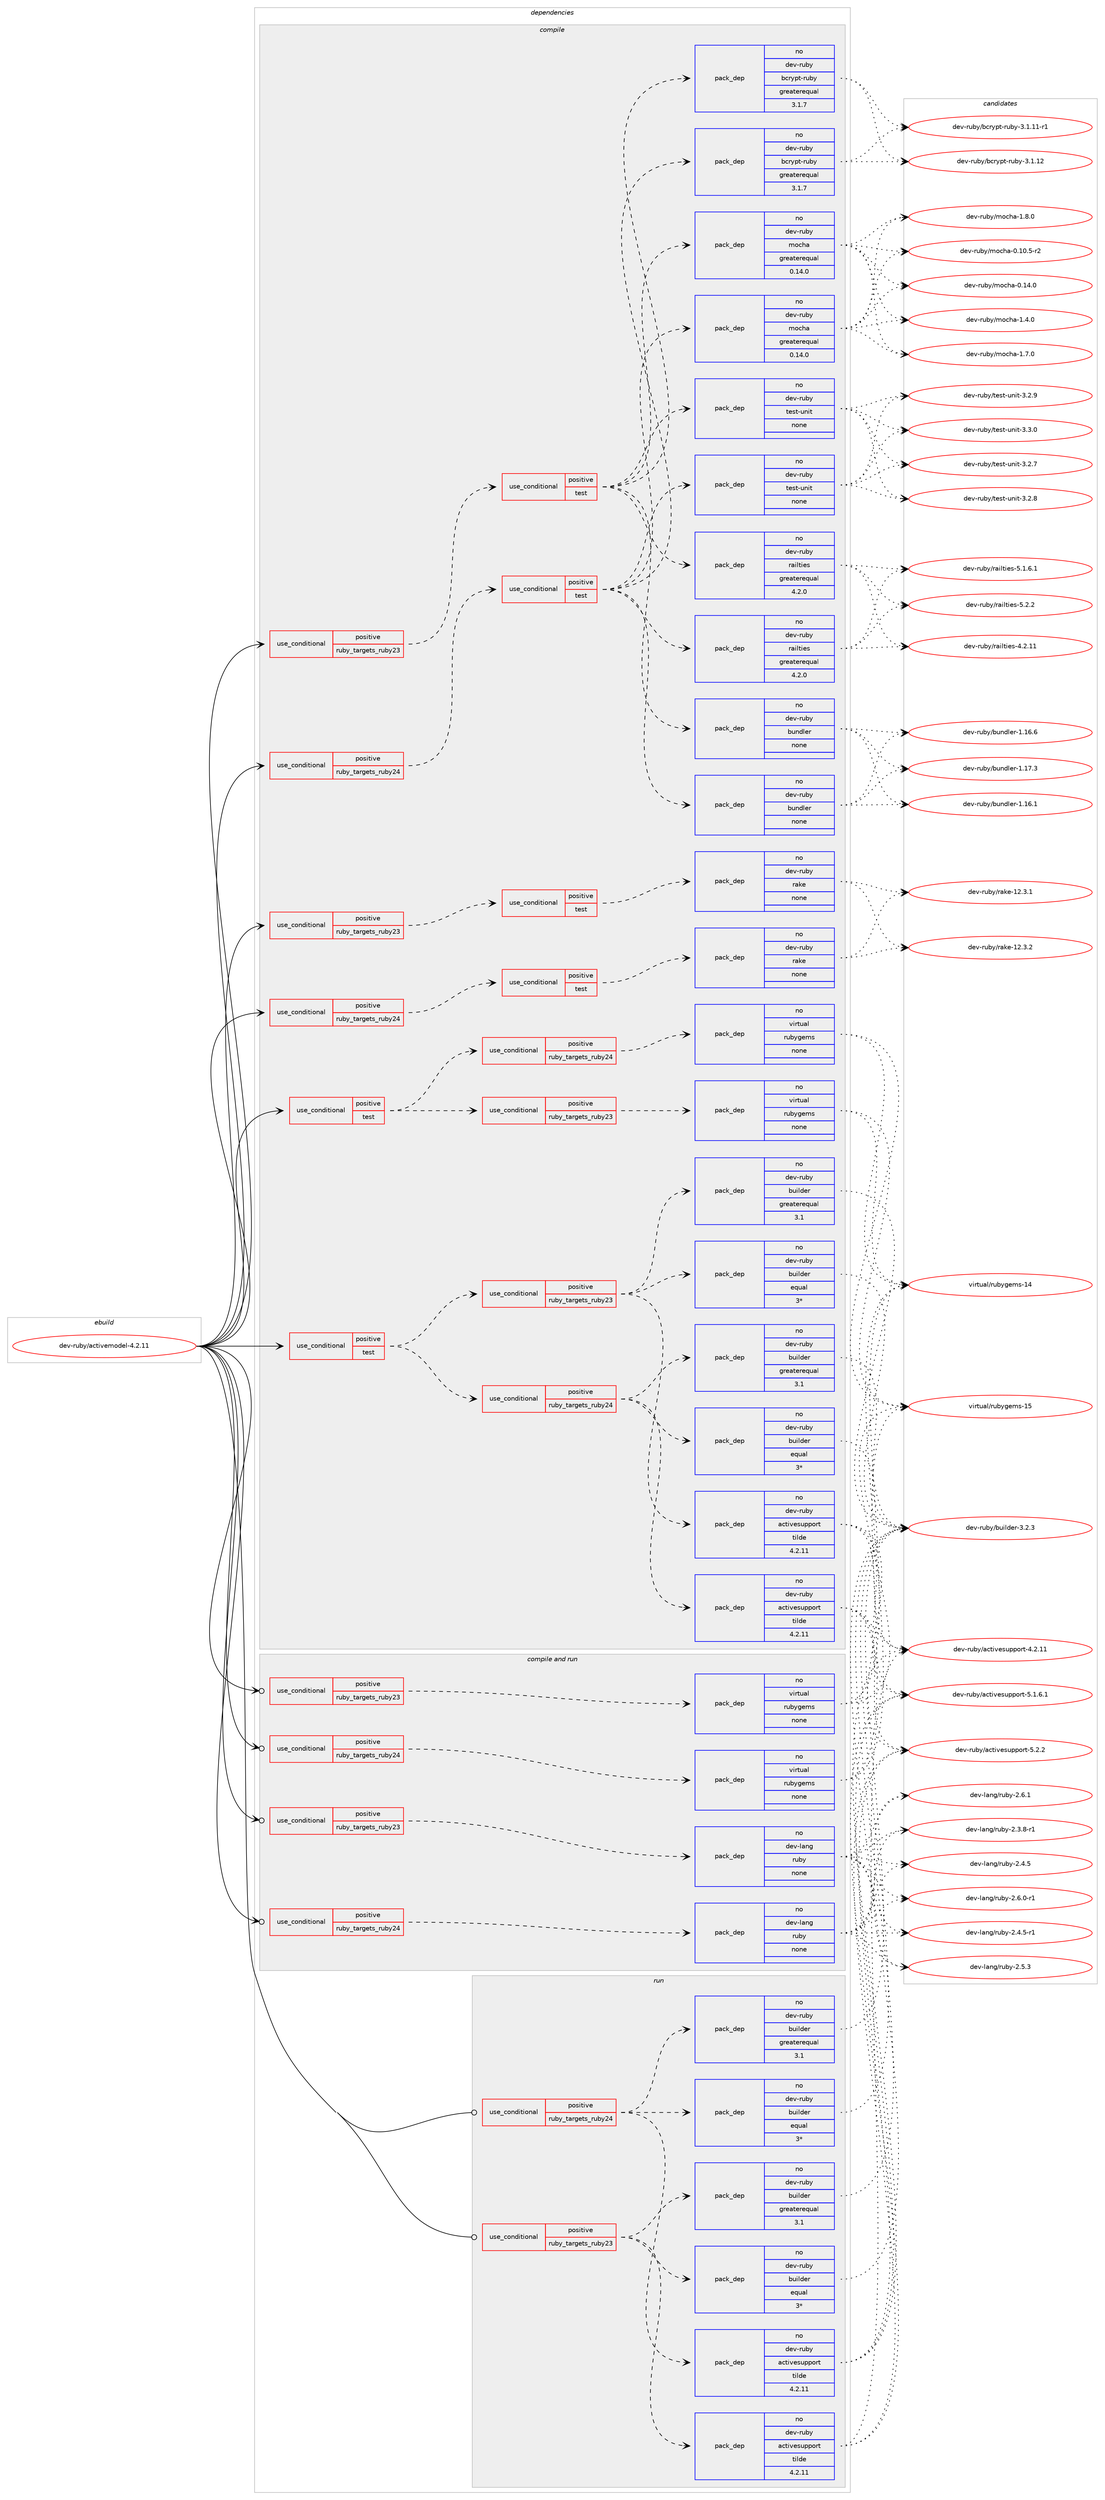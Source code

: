 digraph prolog {

# *************
# Graph options
# *************

newrank=true;
concentrate=true;
compound=true;
graph [rankdir=LR,fontname=Helvetica,fontsize=10,ranksep=1.5];#, ranksep=2.5, nodesep=0.2];
edge  [arrowhead=vee];
node  [fontname=Helvetica,fontsize=10];

# **********
# The ebuild
# **********

subgraph cluster_leftcol {
color=gray;
rank=same;
label=<<i>ebuild</i>>;
id [label="dev-ruby/activemodel-4.2.11", color=red, width=4, href="../dev-ruby/activemodel-4.2.11.svg"];
}

# ****************
# The dependencies
# ****************

subgraph cluster_midcol {
color=gray;
label=<<i>dependencies</i>>;
subgraph cluster_compile {
fillcolor="#eeeeee";
style=filled;
label=<<i>compile</i>>;
subgraph cond392451 {
dependency1479015 [label=<<TABLE BORDER="0" CELLBORDER="1" CELLSPACING="0" CELLPADDING="4"><TR><TD ROWSPAN="3" CELLPADDING="10">use_conditional</TD></TR><TR><TD>positive</TD></TR><TR><TD>ruby_targets_ruby23</TD></TR></TABLE>>, shape=none, color=red];
subgraph cond392452 {
dependency1479016 [label=<<TABLE BORDER="0" CELLBORDER="1" CELLSPACING="0" CELLPADDING="4"><TR><TD ROWSPAN="3" CELLPADDING="10">use_conditional</TD></TR><TR><TD>positive</TD></TR><TR><TD>test</TD></TR></TABLE>>, shape=none, color=red];
subgraph pack1063158 {
dependency1479017 [label=<<TABLE BORDER="0" CELLBORDER="1" CELLSPACING="0" CELLPADDING="4" WIDTH="220"><TR><TD ROWSPAN="6" CELLPADDING="30">pack_dep</TD></TR><TR><TD WIDTH="110">no</TD></TR><TR><TD>dev-ruby</TD></TR><TR><TD>bundler</TD></TR><TR><TD>none</TD></TR><TR><TD></TD></TR></TABLE>>, shape=none, color=blue];
}
dependency1479016:e -> dependency1479017:w [weight=20,style="dashed",arrowhead="vee"];
subgraph pack1063159 {
dependency1479018 [label=<<TABLE BORDER="0" CELLBORDER="1" CELLSPACING="0" CELLPADDING="4" WIDTH="220"><TR><TD ROWSPAN="6" CELLPADDING="30">pack_dep</TD></TR><TR><TD WIDTH="110">no</TD></TR><TR><TD>dev-ruby</TD></TR><TR><TD>railties</TD></TR><TR><TD>greaterequal</TD></TR><TR><TD>4.2.0</TD></TR></TABLE>>, shape=none, color=blue];
}
dependency1479016:e -> dependency1479018:w [weight=20,style="dashed",arrowhead="vee"];
subgraph pack1063160 {
dependency1479019 [label=<<TABLE BORDER="0" CELLBORDER="1" CELLSPACING="0" CELLPADDING="4" WIDTH="220"><TR><TD ROWSPAN="6" CELLPADDING="30">pack_dep</TD></TR><TR><TD WIDTH="110">no</TD></TR><TR><TD>dev-ruby</TD></TR><TR><TD>test-unit</TD></TR><TR><TD>none</TD></TR><TR><TD></TD></TR></TABLE>>, shape=none, color=blue];
}
dependency1479016:e -> dependency1479019:w [weight=20,style="dashed",arrowhead="vee"];
subgraph pack1063161 {
dependency1479020 [label=<<TABLE BORDER="0" CELLBORDER="1" CELLSPACING="0" CELLPADDING="4" WIDTH="220"><TR><TD ROWSPAN="6" CELLPADDING="30">pack_dep</TD></TR><TR><TD WIDTH="110">no</TD></TR><TR><TD>dev-ruby</TD></TR><TR><TD>mocha</TD></TR><TR><TD>greaterequal</TD></TR><TR><TD>0.14.0</TD></TR></TABLE>>, shape=none, color=blue];
}
dependency1479016:e -> dependency1479020:w [weight=20,style="dashed",arrowhead="vee"];
subgraph pack1063162 {
dependency1479021 [label=<<TABLE BORDER="0" CELLBORDER="1" CELLSPACING="0" CELLPADDING="4" WIDTH="220"><TR><TD ROWSPAN="6" CELLPADDING="30">pack_dep</TD></TR><TR><TD WIDTH="110">no</TD></TR><TR><TD>dev-ruby</TD></TR><TR><TD>bcrypt-ruby</TD></TR><TR><TD>greaterequal</TD></TR><TR><TD>3.1.7</TD></TR></TABLE>>, shape=none, color=blue];
}
dependency1479016:e -> dependency1479021:w [weight=20,style="dashed",arrowhead="vee"];
}
dependency1479015:e -> dependency1479016:w [weight=20,style="dashed",arrowhead="vee"];
}
id:e -> dependency1479015:w [weight=20,style="solid",arrowhead="vee"];
subgraph cond392453 {
dependency1479022 [label=<<TABLE BORDER="0" CELLBORDER="1" CELLSPACING="0" CELLPADDING="4"><TR><TD ROWSPAN="3" CELLPADDING="10">use_conditional</TD></TR><TR><TD>positive</TD></TR><TR><TD>ruby_targets_ruby23</TD></TR></TABLE>>, shape=none, color=red];
subgraph cond392454 {
dependency1479023 [label=<<TABLE BORDER="0" CELLBORDER="1" CELLSPACING="0" CELLPADDING="4"><TR><TD ROWSPAN="3" CELLPADDING="10">use_conditional</TD></TR><TR><TD>positive</TD></TR><TR><TD>test</TD></TR></TABLE>>, shape=none, color=red];
subgraph pack1063163 {
dependency1479024 [label=<<TABLE BORDER="0" CELLBORDER="1" CELLSPACING="0" CELLPADDING="4" WIDTH="220"><TR><TD ROWSPAN="6" CELLPADDING="30">pack_dep</TD></TR><TR><TD WIDTH="110">no</TD></TR><TR><TD>dev-ruby</TD></TR><TR><TD>rake</TD></TR><TR><TD>none</TD></TR><TR><TD></TD></TR></TABLE>>, shape=none, color=blue];
}
dependency1479023:e -> dependency1479024:w [weight=20,style="dashed",arrowhead="vee"];
}
dependency1479022:e -> dependency1479023:w [weight=20,style="dashed",arrowhead="vee"];
}
id:e -> dependency1479022:w [weight=20,style="solid",arrowhead="vee"];
subgraph cond392455 {
dependency1479025 [label=<<TABLE BORDER="0" CELLBORDER="1" CELLSPACING="0" CELLPADDING="4"><TR><TD ROWSPAN="3" CELLPADDING="10">use_conditional</TD></TR><TR><TD>positive</TD></TR><TR><TD>ruby_targets_ruby24</TD></TR></TABLE>>, shape=none, color=red];
subgraph cond392456 {
dependency1479026 [label=<<TABLE BORDER="0" CELLBORDER="1" CELLSPACING="0" CELLPADDING="4"><TR><TD ROWSPAN="3" CELLPADDING="10">use_conditional</TD></TR><TR><TD>positive</TD></TR><TR><TD>test</TD></TR></TABLE>>, shape=none, color=red];
subgraph pack1063164 {
dependency1479027 [label=<<TABLE BORDER="0" CELLBORDER="1" CELLSPACING="0" CELLPADDING="4" WIDTH="220"><TR><TD ROWSPAN="6" CELLPADDING="30">pack_dep</TD></TR><TR><TD WIDTH="110">no</TD></TR><TR><TD>dev-ruby</TD></TR><TR><TD>bundler</TD></TR><TR><TD>none</TD></TR><TR><TD></TD></TR></TABLE>>, shape=none, color=blue];
}
dependency1479026:e -> dependency1479027:w [weight=20,style="dashed",arrowhead="vee"];
subgraph pack1063165 {
dependency1479028 [label=<<TABLE BORDER="0" CELLBORDER="1" CELLSPACING="0" CELLPADDING="4" WIDTH="220"><TR><TD ROWSPAN="6" CELLPADDING="30">pack_dep</TD></TR><TR><TD WIDTH="110">no</TD></TR><TR><TD>dev-ruby</TD></TR><TR><TD>railties</TD></TR><TR><TD>greaterequal</TD></TR><TR><TD>4.2.0</TD></TR></TABLE>>, shape=none, color=blue];
}
dependency1479026:e -> dependency1479028:w [weight=20,style="dashed",arrowhead="vee"];
subgraph pack1063166 {
dependency1479029 [label=<<TABLE BORDER="0" CELLBORDER="1" CELLSPACING="0" CELLPADDING="4" WIDTH="220"><TR><TD ROWSPAN="6" CELLPADDING="30">pack_dep</TD></TR><TR><TD WIDTH="110">no</TD></TR><TR><TD>dev-ruby</TD></TR><TR><TD>test-unit</TD></TR><TR><TD>none</TD></TR><TR><TD></TD></TR></TABLE>>, shape=none, color=blue];
}
dependency1479026:e -> dependency1479029:w [weight=20,style="dashed",arrowhead="vee"];
subgraph pack1063167 {
dependency1479030 [label=<<TABLE BORDER="0" CELLBORDER="1" CELLSPACING="0" CELLPADDING="4" WIDTH="220"><TR><TD ROWSPAN="6" CELLPADDING="30">pack_dep</TD></TR><TR><TD WIDTH="110">no</TD></TR><TR><TD>dev-ruby</TD></TR><TR><TD>mocha</TD></TR><TR><TD>greaterequal</TD></TR><TR><TD>0.14.0</TD></TR></TABLE>>, shape=none, color=blue];
}
dependency1479026:e -> dependency1479030:w [weight=20,style="dashed",arrowhead="vee"];
subgraph pack1063168 {
dependency1479031 [label=<<TABLE BORDER="0" CELLBORDER="1" CELLSPACING="0" CELLPADDING="4" WIDTH="220"><TR><TD ROWSPAN="6" CELLPADDING="30">pack_dep</TD></TR><TR><TD WIDTH="110">no</TD></TR><TR><TD>dev-ruby</TD></TR><TR><TD>bcrypt-ruby</TD></TR><TR><TD>greaterequal</TD></TR><TR><TD>3.1.7</TD></TR></TABLE>>, shape=none, color=blue];
}
dependency1479026:e -> dependency1479031:w [weight=20,style="dashed",arrowhead="vee"];
}
dependency1479025:e -> dependency1479026:w [weight=20,style="dashed",arrowhead="vee"];
}
id:e -> dependency1479025:w [weight=20,style="solid",arrowhead="vee"];
subgraph cond392457 {
dependency1479032 [label=<<TABLE BORDER="0" CELLBORDER="1" CELLSPACING="0" CELLPADDING="4"><TR><TD ROWSPAN="3" CELLPADDING="10">use_conditional</TD></TR><TR><TD>positive</TD></TR><TR><TD>ruby_targets_ruby24</TD></TR></TABLE>>, shape=none, color=red];
subgraph cond392458 {
dependency1479033 [label=<<TABLE BORDER="0" CELLBORDER="1" CELLSPACING="0" CELLPADDING="4"><TR><TD ROWSPAN="3" CELLPADDING="10">use_conditional</TD></TR><TR><TD>positive</TD></TR><TR><TD>test</TD></TR></TABLE>>, shape=none, color=red];
subgraph pack1063169 {
dependency1479034 [label=<<TABLE BORDER="0" CELLBORDER="1" CELLSPACING="0" CELLPADDING="4" WIDTH="220"><TR><TD ROWSPAN="6" CELLPADDING="30">pack_dep</TD></TR><TR><TD WIDTH="110">no</TD></TR><TR><TD>dev-ruby</TD></TR><TR><TD>rake</TD></TR><TR><TD>none</TD></TR><TR><TD></TD></TR></TABLE>>, shape=none, color=blue];
}
dependency1479033:e -> dependency1479034:w [weight=20,style="dashed",arrowhead="vee"];
}
dependency1479032:e -> dependency1479033:w [weight=20,style="dashed",arrowhead="vee"];
}
id:e -> dependency1479032:w [weight=20,style="solid",arrowhead="vee"];
subgraph cond392459 {
dependency1479035 [label=<<TABLE BORDER="0" CELLBORDER="1" CELLSPACING="0" CELLPADDING="4"><TR><TD ROWSPAN="3" CELLPADDING="10">use_conditional</TD></TR><TR><TD>positive</TD></TR><TR><TD>test</TD></TR></TABLE>>, shape=none, color=red];
subgraph cond392460 {
dependency1479036 [label=<<TABLE BORDER="0" CELLBORDER="1" CELLSPACING="0" CELLPADDING="4"><TR><TD ROWSPAN="3" CELLPADDING="10">use_conditional</TD></TR><TR><TD>positive</TD></TR><TR><TD>ruby_targets_ruby23</TD></TR></TABLE>>, shape=none, color=red];
subgraph pack1063170 {
dependency1479037 [label=<<TABLE BORDER="0" CELLBORDER="1" CELLSPACING="0" CELLPADDING="4" WIDTH="220"><TR><TD ROWSPAN="6" CELLPADDING="30">pack_dep</TD></TR><TR><TD WIDTH="110">no</TD></TR><TR><TD>dev-ruby</TD></TR><TR><TD>activesupport</TD></TR><TR><TD>tilde</TD></TR><TR><TD>4.2.11</TD></TR></TABLE>>, shape=none, color=blue];
}
dependency1479036:e -> dependency1479037:w [weight=20,style="dashed",arrowhead="vee"];
subgraph pack1063171 {
dependency1479038 [label=<<TABLE BORDER="0" CELLBORDER="1" CELLSPACING="0" CELLPADDING="4" WIDTH="220"><TR><TD ROWSPAN="6" CELLPADDING="30">pack_dep</TD></TR><TR><TD WIDTH="110">no</TD></TR><TR><TD>dev-ruby</TD></TR><TR><TD>builder</TD></TR><TR><TD>greaterequal</TD></TR><TR><TD>3.1</TD></TR></TABLE>>, shape=none, color=blue];
}
dependency1479036:e -> dependency1479038:w [weight=20,style="dashed",arrowhead="vee"];
subgraph pack1063172 {
dependency1479039 [label=<<TABLE BORDER="0" CELLBORDER="1" CELLSPACING="0" CELLPADDING="4" WIDTH="220"><TR><TD ROWSPAN="6" CELLPADDING="30">pack_dep</TD></TR><TR><TD WIDTH="110">no</TD></TR><TR><TD>dev-ruby</TD></TR><TR><TD>builder</TD></TR><TR><TD>equal</TD></TR><TR><TD>3*</TD></TR></TABLE>>, shape=none, color=blue];
}
dependency1479036:e -> dependency1479039:w [weight=20,style="dashed",arrowhead="vee"];
}
dependency1479035:e -> dependency1479036:w [weight=20,style="dashed",arrowhead="vee"];
subgraph cond392461 {
dependency1479040 [label=<<TABLE BORDER="0" CELLBORDER="1" CELLSPACING="0" CELLPADDING="4"><TR><TD ROWSPAN="3" CELLPADDING="10">use_conditional</TD></TR><TR><TD>positive</TD></TR><TR><TD>ruby_targets_ruby24</TD></TR></TABLE>>, shape=none, color=red];
subgraph pack1063173 {
dependency1479041 [label=<<TABLE BORDER="0" CELLBORDER="1" CELLSPACING="0" CELLPADDING="4" WIDTH="220"><TR><TD ROWSPAN="6" CELLPADDING="30">pack_dep</TD></TR><TR><TD WIDTH="110">no</TD></TR><TR><TD>dev-ruby</TD></TR><TR><TD>activesupport</TD></TR><TR><TD>tilde</TD></TR><TR><TD>4.2.11</TD></TR></TABLE>>, shape=none, color=blue];
}
dependency1479040:e -> dependency1479041:w [weight=20,style="dashed",arrowhead="vee"];
subgraph pack1063174 {
dependency1479042 [label=<<TABLE BORDER="0" CELLBORDER="1" CELLSPACING="0" CELLPADDING="4" WIDTH="220"><TR><TD ROWSPAN="6" CELLPADDING="30">pack_dep</TD></TR><TR><TD WIDTH="110">no</TD></TR><TR><TD>dev-ruby</TD></TR><TR><TD>builder</TD></TR><TR><TD>greaterequal</TD></TR><TR><TD>3.1</TD></TR></TABLE>>, shape=none, color=blue];
}
dependency1479040:e -> dependency1479042:w [weight=20,style="dashed",arrowhead="vee"];
subgraph pack1063175 {
dependency1479043 [label=<<TABLE BORDER="0" CELLBORDER="1" CELLSPACING="0" CELLPADDING="4" WIDTH="220"><TR><TD ROWSPAN="6" CELLPADDING="30">pack_dep</TD></TR><TR><TD WIDTH="110">no</TD></TR><TR><TD>dev-ruby</TD></TR><TR><TD>builder</TD></TR><TR><TD>equal</TD></TR><TR><TD>3*</TD></TR></TABLE>>, shape=none, color=blue];
}
dependency1479040:e -> dependency1479043:w [weight=20,style="dashed",arrowhead="vee"];
}
dependency1479035:e -> dependency1479040:w [weight=20,style="dashed",arrowhead="vee"];
}
id:e -> dependency1479035:w [weight=20,style="solid",arrowhead="vee"];
subgraph cond392462 {
dependency1479044 [label=<<TABLE BORDER="0" CELLBORDER="1" CELLSPACING="0" CELLPADDING="4"><TR><TD ROWSPAN="3" CELLPADDING="10">use_conditional</TD></TR><TR><TD>positive</TD></TR><TR><TD>test</TD></TR></TABLE>>, shape=none, color=red];
subgraph cond392463 {
dependency1479045 [label=<<TABLE BORDER="0" CELLBORDER="1" CELLSPACING="0" CELLPADDING="4"><TR><TD ROWSPAN="3" CELLPADDING="10">use_conditional</TD></TR><TR><TD>positive</TD></TR><TR><TD>ruby_targets_ruby23</TD></TR></TABLE>>, shape=none, color=red];
subgraph pack1063176 {
dependency1479046 [label=<<TABLE BORDER="0" CELLBORDER="1" CELLSPACING="0" CELLPADDING="4" WIDTH="220"><TR><TD ROWSPAN="6" CELLPADDING="30">pack_dep</TD></TR><TR><TD WIDTH="110">no</TD></TR><TR><TD>virtual</TD></TR><TR><TD>rubygems</TD></TR><TR><TD>none</TD></TR><TR><TD></TD></TR></TABLE>>, shape=none, color=blue];
}
dependency1479045:e -> dependency1479046:w [weight=20,style="dashed",arrowhead="vee"];
}
dependency1479044:e -> dependency1479045:w [weight=20,style="dashed",arrowhead="vee"];
subgraph cond392464 {
dependency1479047 [label=<<TABLE BORDER="0" CELLBORDER="1" CELLSPACING="0" CELLPADDING="4"><TR><TD ROWSPAN="3" CELLPADDING="10">use_conditional</TD></TR><TR><TD>positive</TD></TR><TR><TD>ruby_targets_ruby24</TD></TR></TABLE>>, shape=none, color=red];
subgraph pack1063177 {
dependency1479048 [label=<<TABLE BORDER="0" CELLBORDER="1" CELLSPACING="0" CELLPADDING="4" WIDTH="220"><TR><TD ROWSPAN="6" CELLPADDING="30">pack_dep</TD></TR><TR><TD WIDTH="110">no</TD></TR><TR><TD>virtual</TD></TR><TR><TD>rubygems</TD></TR><TR><TD>none</TD></TR><TR><TD></TD></TR></TABLE>>, shape=none, color=blue];
}
dependency1479047:e -> dependency1479048:w [weight=20,style="dashed",arrowhead="vee"];
}
dependency1479044:e -> dependency1479047:w [weight=20,style="dashed",arrowhead="vee"];
}
id:e -> dependency1479044:w [weight=20,style="solid",arrowhead="vee"];
}
subgraph cluster_compileandrun {
fillcolor="#eeeeee";
style=filled;
label=<<i>compile and run</i>>;
subgraph cond392465 {
dependency1479049 [label=<<TABLE BORDER="0" CELLBORDER="1" CELLSPACING="0" CELLPADDING="4"><TR><TD ROWSPAN="3" CELLPADDING="10">use_conditional</TD></TR><TR><TD>positive</TD></TR><TR><TD>ruby_targets_ruby23</TD></TR></TABLE>>, shape=none, color=red];
subgraph pack1063178 {
dependency1479050 [label=<<TABLE BORDER="0" CELLBORDER="1" CELLSPACING="0" CELLPADDING="4" WIDTH="220"><TR><TD ROWSPAN="6" CELLPADDING="30">pack_dep</TD></TR><TR><TD WIDTH="110">no</TD></TR><TR><TD>dev-lang</TD></TR><TR><TD>ruby</TD></TR><TR><TD>none</TD></TR><TR><TD></TD></TR></TABLE>>, shape=none, color=blue];
}
dependency1479049:e -> dependency1479050:w [weight=20,style="dashed",arrowhead="vee"];
}
id:e -> dependency1479049:w [weight=20,style="solid",arrowhead="odotvee"];
subgraph cond392466 {
dependency1479051 [label=<<TABLE BORDER="0" CELLBORDER="1" CELLSPACING="0" CELLPADDING="4"><TR><TD ROWSPAN="3" CELLPADDING="10">use_conditional</TD></TR><TR><TD>positive</TD></TR><TR><TD>ruby_targets_ruby23</TD></TR></TABLE>>, shape=none, color=red];
subgraph pack1063179 {
dependency1479052 [label=<<TABLE BORDER="0" CELLBORDER="1" CELLSPACING="0" CELLPADDING="4" WIDTH="220"><TR><TD ROWSPAN="6" CELLPADDING="30">pack_dep</TD></TR><TR><TD WIDTH="110">no</TD></TR><TR><TD>virtual</TD></TR><TR><TD>rubygems</TD></TR><TR><TD>none</TD></TR><TR><TD></TD></TR></TABLE>>, shape=none, color=blue];
}
dependency1479051:e -> dependency1479052:w [weight=20,style="dashed",arrowhead="vee"];
}
id:e -> dependency1479051:w [weight=20,style="solid",arrowhead="odotvee"];
subgraph cond392467 {
dependency1479053 [label=<<TABLE BORDER="0" CELLBORDER="1" CELLSPACING="0" CELLPADDING="4"><TR><TD ROWSPAN="3" CELLPADDING="10">use_conditional</TD></TR><TR><TD>positive</TD></TR><TR><TD>ruby_targets_ruby24</TD></TR></TABLE>>, shape=none, color=red];
subgraph pack1063180 {
dependency1479054 [label=<<TABLE BORDER="0" CELLBORDER="1" CELLSPACING="0" CELLPADDING="4" WIDTH="220"><TR><TD ROWSPAN="6" CELLPADDING="30">pack_dep</TD></TR><TR><TD WIDTH="110">no</TD></TR><TR><TD>dev-lang</TD></TR><TR><TD>ruby</TD></TR><TR><TD>none</TD></TR><TR><TD></TD></TR></TABLE>>, shape=none, color=blue];
}
dependency1479053:e -> dependency1479054:w [weight=20,style="dashed",arrowhead="vee"];
}
id:e -> dependency1479053:w [weight=20,style="solid",arrowhead="odotvee"];
subgraph cond392468 {
dependency1479055 [label=<<TABLE BORDER="0" CELLBORDER="1" CELLSPACING="0" CELLPADDING="4"><TR><TD ROWSPAN="3" CELLPADDING="10">use_conditional</TD></TR><TR><TD>positive</TD></TR><TR><TD>ruby_targets_ruby24</TD></TR></TABLE>>, shape=none, color=red];
subgraph pack1063181 {
dependency1479056 [label=<<TABLE BORDER="0" CELLBORDER="1" CELLSPACING="0" CELLPADDING="4" WIDTH="220"><TR><TD ROWSPAN="6" CELLPADDING="30">pack_dep</TD></TR><TR><TD WIDTH="110">no</TD></TR><TR><TD>virtual</TD></TR><TR><TD>rubygems</TD></TR><TR><TD>none</TD></TR><TR><TD></TD></TR></TABLE>>, shape=none, color=blue];
}
dependency1479055:e -> dependency1479056:w [weight=20,style="dashed",arrowhead="vee"];
}
id:e -> dependency1479055:w [weight=20,style="solid",arrowhead="odotvee"];
}
subgraph cluster_run {
fillcolor="#eeeeee";
style=filled;
label=<<i>run</i>>;
subgraph cond392469 {
dependency1479057 [label=<<TABLE BORDER="0" CELLBORDER="1" CELLSPACING="0" CELLPADDING="4"><TR><TD ROWSPAN="3" CELLPADDING="10">use_conditional</TD></TR><TR><TD>positive</TD></TR><TR><TD>ruby_targets_ruby23</TD></TR></TABLE>>, shape=none, color=red];
subgraph pack1063182 {
dependency1479058 [label=<<TABLE BORDER="0" CELLBORDER="1" CELLSPACING="0" CELLPADDING="4" WIDTH="220"><TR><TD ROWSPAN="6" CELLPADDING="30">pack_dep</TD></TR><TR><TD WIDTH="110">no</TD></TR><TR><TD>dev-ruby</TD></TR><TR><TD>activesupport</TD></TR><TR><TD>tilde</TD></TR><TR><TD>4.2.11</TD></TR></TABLE>>, shape=none, color=blue];
}
dependency1479057:e -> dependency1479058:w [weight=20,style="dashed",arrowhead="vee"];
subgraph pack1063183 {
dependency1479059 [label=<<TABLE BORDER="0" CELLBORDER="1" CELLSPACING="0" CELLPADDING="4" WIDTH="220"><TR><TD ROWSPAN="6" CELLPADDING="30">pack_dep</TD></TR><TR><TD WIDTH="110">no</TD></TR><TR><TD>dev-ruby</TD></TR><TR><TD>builder</TD></TR><TR><TD>greaterequal</TD></TR><TR><TD>3.1</TD></TR></TABLE>>, shape=none, color=blue];
}
dependency1479057:e -> dependency1479059:w [weight=20,style="dashed",arrowhead="vee"];
subgraph pack1063184 {
dependency1479060 [label=<<TABLE BORDER="0" CELLBORDER="1" CELLSPACING="0" CELLPADDING="4" WIDTH="220"><TR><TD ROWSPAN="6" CELLPADDING="30">pack_dep</TD></TR><TR><TD WIDTH="110">no</TD></TR><TR><TD>dev-ruby</TD></TR><TR><TD>builder</TD></TR><TR><TD>equal</TD></TR><TR><TD>3*</TD></TR></TABLE>>, shape=none, color=blue];
}
dependency1479057:e -> dependency1479060:w [weight=20,style="dashed",arrowhead="vee"];
}
id:e -> dependency1479057:w [weight=20,style="solid",arrowhead="odot"];
subgraph cond392470 {
dependency1479061 [label=<<TABLE BORDER="0" CELLBORDER="1" CELLSPACING="0" CELLPADDING="4"><TR><TD ROWSPAN="3" CELLPADDING="10">use_conditional</TD></TR><TR><TD>positive</TD></TR><TR><TD>ruby_targets_ruby24</TD></TR></TABLE>>, shape=none, color=red];
subgraph pack1063185 {
dependency1479062 [label=<<TABLE BORDER="0" CELLBORDER="1" CELLSPACING="0" CELLPADDING="4" WIDTH="220"><TR><TD ROWSPAN="6" CELLPADDING="30">pack_dep</TD></TR><TR><TD WIDTH="110">no</TD></TR><TR><TD>dev-ruby</TD></TR><TR><TD>activesupport</TD></TR><TR><TD>tilde</TD></TR><TR><TD>4.2.11</TD></TR></TABLE>>, shape=none, color=blue];
}
dependency1479061:e -> dependency1479062:w [weight=20,style="dashed",arrowhead="vee"];
subgraph pack1063186 {
dependency1479063 [label=<<TABLE BORDER="0" CELLBORDER="1" CELLSPACING="0" CELLPADDING="4" WIDTH="220"><TR><TD ROWSPAN="6" CELLPADDING="30">pack_dep</TD></TR><TR><TD WIDTH="110">no</TD></TR><TR><TD>dev-ruby</TD></TR><TR><TD>builder</TD></TR><TR><TD>greaterequal</TD></TR><TR><TD>3.1</TD></TR></TABLE>>, shape=none, color=blue];
}
dependency1479061:e -> dependency1479063:w [weight=20,style="dashed",arrowhead="vee"];
subgraph pack1063187 {
dependency1479064 [label=<<TABLE BORDER="0" CELLBORDER="1" CELLSPACING="0" CELLPADDING="4" WIDTH="220"><TR><TD ROWSPAN="6" CELLPADDING="30">pack_dep</TD></TR><TR><TD WIDTH="110">no</TD></TR><TR><TD>dev-ruby</TD></TR><TR><TD>builder</TD></TR><TR><TD>equal</TD></TR><TR><TD>3*</TD></TR></TABLE>>, shape=none, color=blue];
}
dependency1479061:e -> dependency1479064:w [weight=20,style="dashed",arrowhead="vee"];
}
id:e -> dependency1479061:w [weight=20,style="solid",arrowhead="odot"];
}
}

# **************
# The candidates
# **************

subgraph cluster_choices {
rank=same;
color=gray;
label=<<i>candidates</i>>;

subgraph choice1063158 {
color=black;
nodesep=1;
choice1001011184511411798121479811711010010810111445494649544649 [label="dev-ruby/bundler-1.16.1", color=red, width=4,href="../dev-ruby/bundler-1.16.1.svg"];
choice1001011184511411798121479811711010010810111445494649544654 [label="dev-ruby/bundler-1.16.6", color=red, width=4,href="../dev-ruby/bundler-1.16.6.svg"];
choice1001011184511411798121479811711010010810111445494649554651 [label="dev-ruby/bundler-1.17.3", color=red, width=4,href="../dev-ruby/bundler-1.17.3.svg"];
dependency1479017:e -> choice1001011184511411798121479811711010010810111445494649544649:w [style=dotted,weight="100"];
dependency1479017:e -> choice1001011184511411798121479811711010010810111445494649544654:w [style=dotted,weight="100"];
dependency1479017:e -> choice1001011184511411798121479811711010010810111445494649554651:w [style=dotted,weight="100"];
}
subgraph choice1063159 {
color=black;
nodesep=1;
choice1001011184511411798121471149710510811610510111545524650464949 [label="dev-ruby/railties-4.2.11", color=red, width=4,href="../dev-ruby/railties-4.2.11.svg"];
choice100101118451141179812147114971051081161051011154553464946544649 [label="dev-ruby/railties-5.1.6.1", color=red, width=4,href="../dev-ruby/railties-5.1.6.1.svg"];
choice10010111845114117981214711497105108116105101115455346504650 [label="dev-ruby/railties-5.2.2", color=red, width=4,href="../dev-ruby/railties-5.2.2.svg"];
dependency1479018:e -> choice1001011184511411798121471149710510811610510111545524650464949:w [style=dotted,weight="100"];
dependency1479018:e -> choice100101118451141179812147114971051081161051011154553464946544649:w [style=dotted,weight="100"];
dependency1479018:e -> choice10010111845114117981214711497105108116105101115455346504650:w [style=dotted,weight="100"];
}
subgraph choice1063160 {
color=black;
nodesep=1;
choice10010111845114117981214711610111511645117110105116455146504655 [label="dev-ruby/test-unit-3.2.7", color=red, width=4,href="../dev-ruby/test-unit-3.2.7.svg"];
choice10010111845114117981214711610111511645117110105116455146504656 [label="dev-ruby/test-unit-3.2.8", color=red, width=4,href="../dev-ruby/test-unit-3.2.8.svg"];
choice10010111845114117981214711610111511645117110105116455146504657 [label="dev-ruby/test-unit-3.2.9", color=red, width=4,href="../dev-ruby/test-unit-3.2.9.svg"];
choice10010111845114117981214711610111511645117110105116455146514648 [label="dev-ruby/test-unit-3.3.0", color=red, width=4,href="../dev-ruby/test-unit-3.3.0.svg"];
dependency1479019:e -> choice10010111845114117981214711610111511645117110105116455146504655:w [style=dotted,weight="100"];
dependency1479019:e -> choice10010111845114117981214711610111511645117110105116455146504656:w [style=dotted,weight="100"];
dependency1479019:e -> choice10010111845114117981214711610111511645117110105116455146504657:w [style=dotted,weight="100"];
dependency1479019:e -> choice10010111845114117981214711610111511645117110105116455146514648:w [style=dotted,weight="100"];
}
subgraph choice1063161 {
color=black;
nodesep=1;
choice1001011184511411798121471091119910497454846494846534511450 [label="dev-ruby/mocha-0.10.5-r2", color=red, width=4,href="../dev-ruby/mocha-0.10.5-r2.svg"];
choice100101118451141179812147109111991049745484649524648 [label="dev-ruby/mocha-0.14.0", color=red, width=4,href="../dev-ruby/mocha-0.14.0.svg"];
choice1001011184511411798121471091119910497454946524648 [label="dev-ruby/mocha-1.4.0", color=red, width=4,href="../dev-ruby/mocha-1.4.0.svg"];
choice1001011184511411798121471091119910497454946554648 [label="dev-ruby/mocha-1.7.0", color=red, width=4,href="../dev-ruby/mocha-1.7.0.svg"];
choice1001011184511411798121471091119910497454946564648 [label="dev-ruby/mocha-1.8.0", color=red, width=4,href="../dev-ruby/mocha-1.8.0.svg"];
dependency1479020:e -> choice1001011184511411798121471091119910497454846494846534511450:w [style=dotted,weight="100"];
dependency1479020:e -> choice100101118451141179812147109111991049745484649524648:w [style=dotted,weight="100"];
dependency1479020:e -> choice1001011184511411798121471091119910497454946524648:w [style=dotted,weight="100"];
dependency1479020:e -> choice1001011184511411798121471091119910497454946554648:w [style=dotted,weight="100"];
dependency1479020:e -> choice1001011184511411798121471091119910497454946564648:w [style=dotted,weight="100"];
}
subgraph choice1063162 {
color=black;
nodesep=1;
choice10010111845114117981214798991141211121164511411798121455146494649494511449 [label="dev-ruby/bcrypt-ruby-3.1.11-r1", color=red, width=4,href="../dev-ruby/bcrypt-ruby-3.1.11-r1.svg"];
choice1001011184511411798121479899114121112116451141179812145514649464950 [label="dev-ruby/bcrypt-ruby-3.1.12", color=red, width=4,href="../dev-ruby/bcrypt-ruby-3.1.12.svg"];
dependency1479021:e -> choice10010111845114117981214798991141211121164511411798121455146494649494511449:w [style=dotted,weight="100"];
dependency1479021:e -> choice1001011184511411798121479899114121112116451141179812145514649464950:w [style=dotted,weight="100"];
}
subgraph choice1063163 {
color=black;
nodesep=1;
choice1001011184511411798121471149710710145495046514649 [label="dev-ruby/rake-12.3.1", color=red, width=4,href="../dev-ruby/rake-12.3.1.svg"];
choice1001011184511411798121471149710710145495046514650 [label="dev-ruby/rake-12.3.2", color=red, width=4,href="../dev-ruby/rake-12.3.2.svg"];
dependency1479024:e -> choice1001011184511411798121471149710710145495046514649:w [style=dotted,weight="100"];
dependency1479024:e -> choice1001011184511411798121471149710710145495046514650:w [style=dotted,weight="100"];
}
subgraph choice1063164 {
color=black;
nodesep=1;
choice1001011184511411798121479811711010010810111445494649544649 [label="dev-ruby/bundler-1.16.1", color=red, width=4,href="../dev-ruby/bundler-1.16.1.svg"];
choice1001011184511411798121479811711010010810111445494649544654 [label="dev-ruby/bundler-1.16.6", color=red, width=4,href="../dev-ruby/bundler-1.16.6.svg"];
choice1001011184511411798121479811711010010810111445494649554651 [label="dev-ruby/bundler-1.17.3", color=red, width=4,href="../dev-ruby/bundler-1.17.3.svg"];
dependency1479027:e -> choice1001011184511411798121479811711010010810111445494649544649:w [style=dotted,weight="100"];
dependency1479027:e -> choice1001011184511411798121479811711010010810111445494649544654:w [style=dotted,weight="100"];
dependency1479027:e -> choice1001011184511411798121479811711010010810111445494649554651:w [style=dotted,weight="100"];
}
subgraph choice1063165 {
color=black;
nodesep=1;
choice1001011184511411798121471149710510811610510111545524650464949 [label="dev-ruby/railties-4.2.11", color=red, width=4,href="../dev-ruby/railties-4.2.11.svg"];
choice100101118451141179812147114971051081161051011154553464946544649 [label="dev-ruby/railties-5.1.6.1", color=red, width=4,href="../dev-ruby/railties-5.1.6.1.svg"];
choice10010111845114117981214711497105108116105101115455346504650 [label="dev-ruby/railties-5.2.2", color=red, width=4,href="../dev-ruby/railties-5.2.2.svg"];
dependency1479028:e -> choice1001011184511411798121471149710510811610510111545524650464949:w [style=dotted,weight="100"];
dependency1479028:e -> choice100101118451141179812147114971051081161051011154553464946544649:w [style=dotted,weight="100"];
dependency1479028:e -> choice10010111845114117981214711497105108116105101115455346504650:w [style=dotted,weight="100"];
}
subgraph choice1063166 {
color=black;
nodesep=1;
choice10010111845114117981214711610111511645117110105116455146504655 [label="dev-ruby/test-unit-3.2.7", color=red, width=4,href="../dev-ruby/test-unit-3.2.7.svg"];
choice10010111845114117981214711610111511645117110105116455146504656 [label="dev-ruby/test-unit-3.2.8", color=red, width=4,href="../dev-ruby/test-unit-3.2.8.svg"];
choice10010111845114117981214711610111511645117110105116455146504657 [label="dev-ruby/test-unit-3.2.9", color=red, width=4,href="../dev-ruby/test-unit-3.2.9.svg"];
choice10010111845114117981214711610111511645117110105116455146514648 [label="dev-ruby/test-unit-3.3.0", color=red, width=4,href="../dev-ruby/test-unit-3.3.0.svg"];
dependency1479029:e -> choice10010111845114117981214711610111511645117110105116455146504655:w [style=dotted,weight="100"];
dependency1479029:e -> choice10010111845114117981214711610111511645117110105116455146504656:w [style=dotted,weight="100"];
dependency1479029:e -> choice10010111845114117981214711610111511645117110105116455146504657:w [style=dotted,weight="100"];
dependency1479029:e -> choice10010111845114117981214711610111511645117110105116455146514648:w [style=dotted,weight="100"];
}
subgraph choice1063167 {
color=black;
nodesep=1;
choice1001011184511411798121471091119910497454846494846534511450 [label="dev-ruby/mocha-0.10.5-r2", color=red, width=4,href="../dev-ruby/mocha-0.10.5-r2.svg"];
choice100101118451141179812147109111991049745484649524648 [label="dev-ruby/mocha-0.14.0", color=red, width=4,href="../dev-ruby/mocha-0.14.0.svg"];
choice1001011184511411798121471091119910497454946524648 [label="dev-ruby/mocha-1.4.0", color=red, width=4,href="../dev-ruby/mocha-1.4.0.svg"];
choice1001011184511411798121471091119910497454946554648 [label="dev-ruby/mocha-1.7.0", color=red, width=4,href="../dev-ruby/mocha-1.7.0.svg"];
choice1001011184511411798121471091119910497454946564648 [label="dev-ruby/mocha-1.8.0", color=red, width=4,href="../dev-ruby/mocha-1.8.0.svg"];
dependency1479030:e -> choice1001011184511411798121471091119910497454846494846534511450:w [style=dotted,weight="100"];
dependency1479030:e -> choice100101118451141179812147109111991049745484649524648:w [style=dotted,weight="100"];
dependency1479030:e -> choice1001011184511411798121471091119910497454946524648:w [style=dotted,weight="100"];
dependency1479030:e -> choice1001011184511411798121471091119910497454946554648:w [style=dotted,weight="100"];
dependency1479030:e -> choice1001011184511411798121471091119910497454946564648:w [style=dotted,weight="100"];
}
subgraph choice1063168 {
color=black;
nodesep=1;
choice10010111845114117981214798991141211121164511411798121455146494649494511449 [label="dev-ruby/bcrypt-ruby-3.1.11-r1", color=red, width=4,href="../dev-ruby/bcrypt-ruby-3.1.11-r1.svg"];
choice1001011184511411798121479899114121112116451141179812145514649464950 [label="dev-ruby/bcrypt-ruby-3.1.12", color=red, width=4,href="../dev-ruby/bcrypt-ruby-3.1.12.svg"];
dependency1479031:e -> choice10010111845114117981214798991141211121164511411798121455146494649494511449:w [style=dotted,weight="100"];
dependency1479031:e -> choice1001011184511411798121479899114121112116451141179812145514649464950:w [style=dotted,weight="100"];
}
subgraph choice1063169 {
color=black;
nodesep=1;
choice1001011184511411798121471149710710145495046514649 [label="dev-ruby/rake-12.3.1", color=red, width=4,href="../dev-ruby/rake-12.3.1.svg"];
choice1001011184511411798121471149710710145495046514650 [label="dev-ruby/rake-12.3.2", color=red, width=4,href="../dev-ruby/rake-12.3.2.svg"];
dependency1479034:e -> choice1001011184511411798121471149710710145495046514649:w [style=dotted,weight="100"];
dependency1479034:e -> choice1001011184511411798121471149710710145495046514650:w [style=dotted,weight="100"];
}
subgraph choice1063170 {
color=black;
nodesep=1;
choice100101118451141179812147979911610511810111511711211211111411645524650464949 [label="dev-ruby/activesupport-4.2.11", color=red, width=4,href="../dev-ruby/activesupport-4.2.11.svg"];
choice10010111845114117981214797991161051181011151171121121111141164553464946544649 [label="dev-ruby/activesupport-5.1.6.1", color=red, width=4,href="../dev-ruby/activesupport-5.1.6.1.svg"];
choice1001011184511411798121479799116105118101115117112112111114116455346504650 [label="dev-ruby/activesupport-5.2.2", color=red, width=4,href="../dev-ruby/activesupport-5.2.2.svg"];
dependency1479037:e -> choice100101118451141179812147979911610511810111511711211211111411645524650464949:w [style=dotted,weight="100"];
dependency1479037:e -> choice10010111845114117981214797991161051181011151171121121111141164553464946544649:w [style=dotted,weight="100"];
dependency1479037:e -> choice1001011184511411798121479799116105118101115117112112111114116455346504650:w [style=dotted,weight="100"];
}
subgraph choice1063171 {
color=black;
nodesep=1;
choice10010111845114117981214798117105108100101114455146504651 [label="dev-ruby/builder-3.2.3", color=red, width=4,href="../dev-ruby/builder-3.2.3.svg"];
dependency1479038:e -> choice10010111845114117981214798117105108100101114455146504651:w [style=dotted,weight="100"];
}
subgraph choice1063172 {
color=black;
nodesep=1;
choice10010111845114117981214798117105108100101114455146504651 [label="dev-ruby/builder-3.2.3", color=red, width=4,href="../dev-ruby/builder-3.2.3.svg"];
dependency1479039:e -> choice10010111845114117981214798117105108100101114455146504651:w [style=dotted,weight="100"];
}
subgraph choice1063173 {
color=black;
nodesep=1;
choice100101118451141179812147979911610511810111511711211211111411645524650464949 [label="dev-ruby/activesupport-4.2.11", color=red, width=4,href="../dev-ruby/activesupport-4.2.11.svg"];
choice10010111845114117981214797991161051181011151171121121111141164553464946544649 [label="dev-ruby/activesupport-5.1.6.1", color=red, width=4,href="../dev-ruby/activesupport-5.1.6.1.svg"];
choice1001011184511411798121479799116105118101115117112112111114116455346504650 [label="dev-ruby/activesupport-5.2.2", color=red, width=4,href="../dev-ruby/activesupport-5.2.2.svg"];
dependency1479041:e -> choice100101118451141179812147979911610511810111511711211211111411645524650464949:w [style=dotted,weight="100"];
dependency1479041:e -> choice10010111845114117981214797991161051181011151171121121111141164553464946544649:w [style=dotted,weight="100"];
dependency1479041:e -> choice1001011184511411798121479799116105118101115117112112111114116455346504650:w [style=dotted,weight="100"];
}
subgraph choice1063174 {
color=black;
nodesep=1;
choice10010111845114117981214798117105108100101114455146504651 [label="dev-ruby/builder-3.2.3", color=red, width=4,href="../dev-ruby/builder-3.2.3.svg"];
dependency1479042:e -> choice10010111845114117981214798117105108100101114455146504651:w [style=dotted,weight="100"];
}
subgraph choice1063175 {
color=black;
nodesep=1;
choice10010111845114117981214798117105108100101114455146504651 [label="dev-ruby/builder-3.2.3", color=red, width=4,href="../dev-ruby/builder-3.2.3.svg"];
dependency1479043:e -> choice10010111845114117981214798117105108100101114455146504651:w [style=dotted,weight="100"];
}
subgraph choice1063176 {
color=black;
nodesep=1;
choice118105114116117971084711411798121103101109115454952 [label="virtual/rubygems-14", color=red, width=4,href="../virtual/rubygems-14.svg"];
choice118105114116117971084711411798121103101109115454953 [label="virtual/rubygems-15", color=red, width=4,href="../virtual/rubygems-15.svg"];
dependency1479046:e -> choice118105114116117971084711411798121103101109115454952:w [style=dotted,weight="100"];
dependency1479046:e -> choice118105114116117971084711411798121103101109115454953:w [style=dotted,weight="100"];
}
subgraph choice1063177 {
color=black;
nodesep=1;
choice118105114116117971084711411798121103101109115454952 [label="virtual/rubygems-14", color=red, width=4,href="../virtual/rubygems-14.svg"];
choice118105114116117971084711411798121103101109115454953 [label="virtual/rubygems-15", color=red, width=4,href="../virtual/rubygems-15.svg"];
dependency1479048:e -> choice118105114116117971084711411798121103101109115454952:w [style=dotted,weight="100"];
dependency1479048:e -> choice118105114116117971084711411798121103101109115454953:w [style=dotted,weight="100"];
}
subgraph choice1063178 {
color=black;
nodesep=1;
choice100101118451089711010347114117981214550465146564511449 [label="dev-lang/ruby-2.3.8-r1", color=red, width=4,href="../dev-lang/ruby-2.3.8-r1.svg"];
choice10010111845108971101034711411798121455046524653 [label="dev-lang/ruby-2.4.5", color=red, width=4,href="../dev-lang/ruby-2.4.5.svg"];
choice100101118451089711010347114117981214550465246534511449 [label="dev-lang/ruby-2.4.5-r1", color=red, width=4,href="../dev-lang/ruby-2.4.5-r1.svg"];
choice10010111845108971101034711411798121455046534651 [label="dev-lang/ruby-2.5.3", color=red, width=4,href="../dev-lang/ruby-2.5.3.svg"];
choice100101118451089711010347114117981214550465446484511449 [label="dev-lang/ruby-2.6.0-r1", color=red, width=4,href="../dev-lang/ruby-2.6.0-r1.svg"];
choice10010111845108971101034711411798121455046544649 [label="dev-lang/ruby-2.6.1", color=red, width=4,href="../dev-lang/ruby-2.6.1.svg"];
dependency1479050:e -> choice100101118451089711010347114117981214550465146564511449:w [style=dotted,weight="100"];
dependency1479050:e -> choice10010111845108971101034711411798121455046524653:w [style=dotted,weight="100"];
dependency1479050:e -> choice100101118451089711010347114117981214550465246534511449:w [style=dotted,weight="100"];
dependency1479050:e -> choice10010111845108971101034711411798121455046534651:w [style=dotted,weight="100"];
dependency1479050:e -> choice100101118451089711010347114117981214550465446484511449:w [style=dotted,weight="100"];
dependency1479050:e -> choice10010111845108971101034711411798121455046544649:w [style=dotted,weight="100"];
}
subgraph choice1063179 {
color=black;
nodesep=1;
choice118105114116117971084711411798121103101109115454952 [label="virtual/rubygems-14", color=red, width=4,href="../virtual/rubygems-14.svg"];
choice118105114116117971084711411798121103101109115454953 [label="virtual/rubygems-15", color=red, width=4,href="../virtual/rubygems-15.svg"];
dependency1479052:e -> choice118105114116117971084711411798121103101109115454952:w [style=dotted,weight="100"];
dependency1479052:e -> choice118105114116117971084711411798121103101109115454953:w [style=dotted,weight="100"];
}
subgraph choice1063180 {
color=black;
nodesep=1;
choice100101118451089711010347114117981214550465146564511449 [label="dev-lang/ruby-2.3.8-r1", color=red, width=4,href="../dev-lang/ruby-2.3.8-r1.svg"];
choice10010111845108971101034711411798121455046524653 [label="dev-lang/ruby-2.4.5", color=red, width=4,href="../dev-lang/ruby-2.4.5.svg"];
choice100101118451089711010347114117981214550465246534511449 [label="dev-lang/ruby-2.4.5-r1", color=red, width=4,href="../dev-lang/ruby-2.4.5-r1.svg"];
choice10010111845108971101034711411798121455046534651 [label="dev-lang/ruby-2.5.3", color=red, width=4,href="../dev-lang/ruby-2.5.3.svg"];
choice100101118451089711010347114117981214550465446484511449 [label="dev-lang/ruby-2.6.0-r1", color=red, width=4,href="../dev-lang/ruby-2.6.0-r1.svg"];
choice10010111845108971101034711411798121455046544649 [label="dev-lang/ruby-2.6.1", color=red, width=4,href="../dev-lang/ruby-2.6.1.svg"];
dependency1479054:e -> choice100101118451089711010347114117981214550465146564511449:w [style=dotted,weight="100"];
dependency1479054:e -> choice10010111845108971101034711411798121455046524653:w [style=dotted,weight="100"];
dependency1479054:e -> choice100101118451089711010347114117981214550465246534511449:w [style=dotted,weight="100"];
dependency1479054:e -> choice10010111845108971101034711411798121455046534651:w [style=dotted,weight="100"];
dependency1479054:e -> choice100101118451089711010347114117981214550465446484511449:w [style=dotted,weight="100"];
dependency1479054:e -> choice10010111845108971101034711411798121455046544649:w [style=dotted,weight="100"];
}
subgraph choice1063181 {
color=black;
nodesep=1;
choice118105114116117971084711411798121103101109115454952 [label="virtual/rubygems-14", color=red, width=4,href="../virtual/rubygems-14.svg"];
choice118105114116117971084711411798121103101109115454953 [label="virtual/rubygems-15", color=red, width=4,href="../virtual/rubygems-15.svg"];
dependency1479056:e -> choice118105114116117971084711411798121103101109115454952:w [style=dotted,weight="100"];
dependency1479056:e -> choice118105114116117971084711411798121103101109115454953:w [style=dotted,weight="100"];
}
subgraph choice1063182 {
color=black;
nodesep=1;
choice100101118451141179812147979911610511810111511711211211111411645524650464949 [label="dev-ruby/activesupport-4.2.11", color=red, width=4,href="../dev-ruby/activesupport-4.2.11.svg"];
choice10010111845114117981214797991161051181011151171121121111141164553464946544649 [label="dev-ruby/activesupport-5.1.6.1", color=red, width=4,href="../dev-ruby/activesupport-5.1.6.1.svg"];
choice1001011184511411798121479799116105118101115117112112111114116455346504650 [label="dev-ruby/activesupport-5.2.2", color=red, width=4,href="../dev-ruby/activesupport-5.2.2.svg"];
dependency1479058:e -> choice100101118451141179812147979911610511810111511711211211111411645524650464949:w [style=dotted,weight="100"];
dependency1479058:e -> choice10010111845114117981214797991161051181011151171121121111141164553464946544649:w [style=dotted,weight="100"];
dependency1479058:e -> choice1001011184511411798121479799116105118101115117112112111114116455346504650:w [style=dotted,weight="100"];
}
subgraph choice1063183 {
color=black;
nodesep=1;
choice10010111845114117981214798117105108100101114455146504651 [label="dev-ruby/builder-3.2.3", color=red, width=4,href="../dev-ruby/builder-3.2.3.svg"];
dependency1479059:e -> choice10010111845114117981214798117105108100101114455146504651:w [style=dotted,weight="100"];
}
subgraph choice1063184 {
color=black;
nodesep=1;
choice10010111845114117981214798117105108100101114455146504651 [label="dev-ruby/builder-3.2.3", color=red, width=4,href="../dev-ruby/builder-3.2.3.svg"];
dependency1479060:e -> choice10010111845114117981214798117105108100101114455146504651:w [style=dotted,weight="100"];
}
subgraph choice1063185 {
color=black;
nodesep=1;
choice100101118451141179812147979911610511810111511711211211111411645524650464949 [label="dev-ruby/activesupport-4.2.11", color=red, width=4,href="../dev-ruby/activesupport-4.2.11.svg"];
choice10010111845114117981214797991161051181011151171121121111141164553464946544649 [label="dev-ruby/activesupport-5.1.6.1", color=red, width=4,href="../dev-ruby/activesupport-5.1.6.1.svg"];
choice1001011184511411798121479799116105118101115117112112111114116455346504650 [label="dev-ruby/activesupport-5.2.2", color=red, width=4,href="../dev-ruby/activesupport-5.2.2.svg"];
dependency1479062:e -> choice100101118451141179812147979911610511810111511711211211111411645524650464949:w [style=dotted,weight="100"];
dependency1479062:e -> choice10010111845114117981214797991161051181011151171121121111141164553464946544649:w [style=dotted,weight="100"];
dependency1479062:e -> choice1001011184511411798121479799116105118101115117112112111114116455346504650:w [style=dotted,weight="100"];
}
subgraph choice1063186 {
color=black;
nodesep=1;
choice10010111845114117981214798117105108100101114455146504651 [label="dev-ruby/builder-3.2.3", color=red, width=4,href="../dev-ruby/builder-3.2.3.svg"];
dependency1479063:e -> choice10010111845114117981214798117105108100101114455146504651:w [style=dotted,weight="100"];
}
subgraph choice1063187 {
color=black;
nodesep=1;
choice10010111845114117981214798117105108100101114455146504651 [label="dev-ruby/builder-3.2.3", color=red, width=4,href="../dev-ruby/builder-3.2.3.svg"];
dependency1479064:e -> choice10010111845114117981214798117105108100101114455146504651:w [style=dotted,weight="100"];
}
}

}
